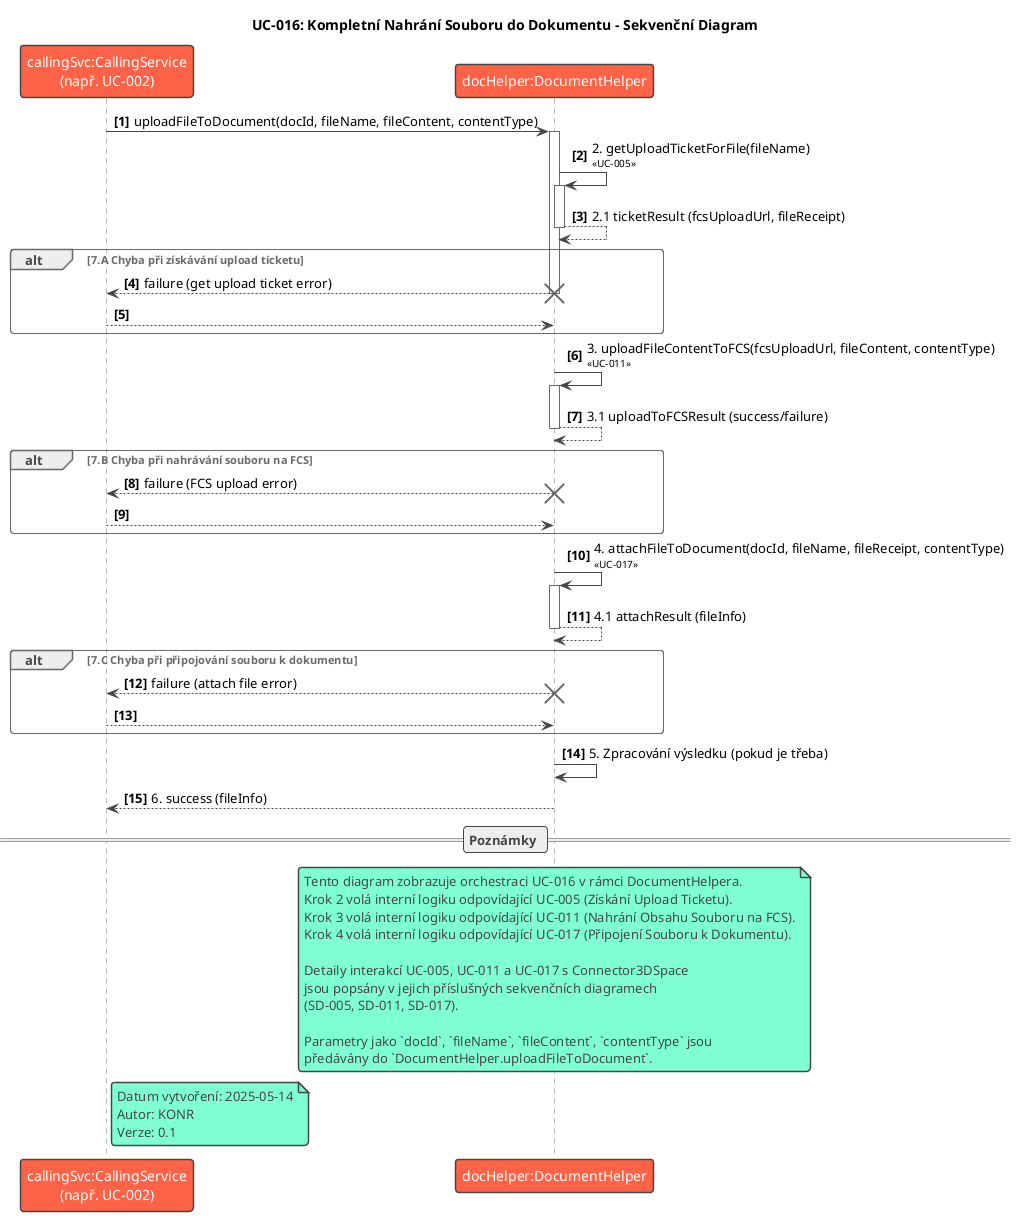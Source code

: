 @startuml SD-016_Complete_File_Upload_To_Document
!theme vibrant
title UC-016: Kompletní Nahrání Souboru do Dokumentu - Sekvenční Diagram

participant "callingSvc:CallingService\n(např. UC-002)" as CallingService
participant "docHelper:DocumentHelper" as DocumentHelper
' Connector není přímo zobrazen, protože volané UC (005, 011, 017)
' mají své interakce s Connectorem detailně popsány ve svých SD.

autonumber "<b>[0]"

CallingService -> DocumentHelper : uploadFileToDocument(docId, fileName, fileContent, contentType)
activate DocumentHelper

DocumentHelper -> DocumentHelper : 2. getUploadTicketForFile(fileName)\n<size:10><< UC-005 >></size>
activate DocumentHelper
DocumentHelper --> DocumentHelper : 2.1 ticketResult (fcsUploadUrl, fileReceipt)
deactivate DocumentHelper

alt 7.A Chyba při získávání upload ticketu
    DocumentHelper --> CallingService : failure (get upload ticket error)
    deactivate DocumentHelper
    destroy DocumentHelper
    return
end

DocumentHelper -> DocumentHelper : 3. uploadFileContentToFCS(fcsUploadUrl, fileContent, contentType)\n<size:10><< UC-011 >></size>
activate DocumentHelper
DocumentHelper --> DocumentHelper : 3.1 uploadToFCSResult (success/failure)
deactivate DocumentHelper

alt 7.B Chyba při nahrávání souboru na FCS
    DocumentHelper --> CallingService : failure (FCS upload error)
    deactivate DocumentHelper
    destroy DocumentHelper
    return
end

DocumentHelper -> DocumentHelper : 4. attachFileToDocument(docId, fileName, fileReceipt, contentType)\n<size:10><< UC-017 >></size>
activate DocumentHelper
DocumentHelper --> DocumentHelper : 4.1 attachResult (fileInfo)
deactivate DocumentHelper

alt 7.C Chyba při připojování souboru k dokumentu
    DocumentHelper --> CallingService : failure (attach file error)
    deactivate DocumentHelper
    destroy DocumentHelper
    return
end

DocumentHelper -> DocumentHelper : 5. Zpracování výsledku (pokud je třeba)

DocumentHelper --> CallingService : 6. success (fileInfo)
deactivate DocumentHelper

== Poznámky ==
note over DocumentHelper
  Tento diagram zobrazuje orchestraci UC-016 v rámci DocumentHelpera.
  Krok 2 volá interní logiku odpovídající UC-005 (Získání Upload Ticketu).
  Krok 3 volá interní logiku odpovídající UC-011 (Nahrání Obsahu Souboru na FCS).
  Krok 4 volá interní logiku odpovídající UC-017 (Připojení Souboru k Dokumentu).

  Detaily interakcí UC-005, UC-011 a UC-017 s Connector3DSpace
  jsou popsány v jejich příslušných sekvenčních diagramech
  (SD-005, SD-011, SD-017).

  Parametry jako `docId`, `fileName`, `fileContent`, `contentType` jsou
  předávány do `DocumentHelper.uploadFileToDocument`.
end note

note right of CallingService
  Datum vytvoření: 2025-05-14
  Autor: KONR
  Verze: 0.1
end note

@enduml